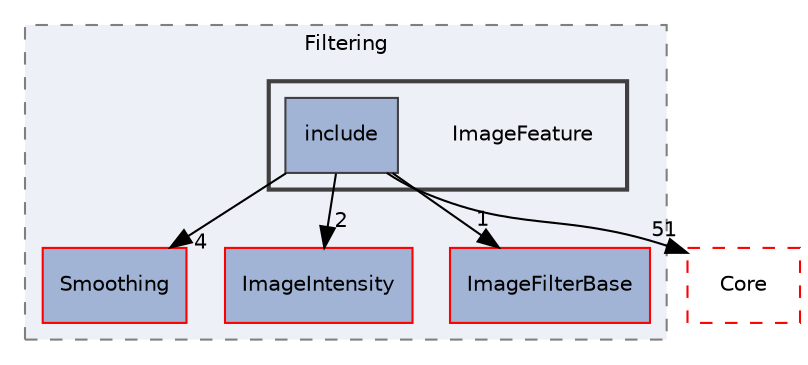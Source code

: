 digraph "ImageFeature"
{
 // LATEX_PDF_SIZE
  edge [fontname="Helvetica",fontsize="10",labelfontname="Helvetica",labelfontsize="10"];
  node [fontname="Helvetica",fontsize="10",shape=record];
  compound=true
  subgraph clusterdir_6724b11ef9ad676a0a0c31463bff1d93 {
    graph [ bgcolor="#edf0f7", pencolor="grey50", style="filled,dashed,", label="Filtering", fontname="Helvetica", fontsize="10", URL="dir_6724b11ef9ad676a0a0c31463bff1d93.html"]
  dir_8cc45063d67057a04691750c42379925 [shape=box, label="Smoothing", style="filled,", fillcolor="#a2b4d6", color="red", URL="dir_8cc45063d67057a04691750c42379925.html"];
  dir_e3c8cff493d6732ea793322465778d04 [shape=box, label="ImageIntensity", style="filled,", fillcolor="#a2b4d6", color="red", URL="dir_e3c8cff493d6732ea793322465778d04.html"];
  dir_a5e0762988512223861a3264c6133bea [shape=box, label="ImageFilterBase", style="filled,", fillcolor="#a2b4d6", color="red", URL="dir_a5e0762988512223861a3264c6133bea.html"];
  subgraph clusterdir_7862dc221a9b5097805ea5eb0b82e796 {
    graph [ bgcolor="#edf0f7", pencolor="grey25", style="filled,bold,", label="", fontname="Helvetica", fontsize="10", URL="dir_7862dc221a9b5097805ea5eb0b82e796.html"]
    dir_7862dc221a9b5097805ea5eb0b82e796 [shape=plaintext, label="ImageFeature"];
  dir_1cee26e274213f63637c23bf187346c3 [shape=box, label="include", style="filled,", fillcolor="#a2b4d6", color="grey25", URL="dir_1cee26e274213f63637c23bf187346c3.html"];
  }
  }
  dir_cac7f9cecb9aa42a0bd05452dddd8a21 [shape=box, label="Core", style="dashed,", fillcolor="#edf0f7", color="red", URL="dir_cac7f9cecb9aa42a0bd05452dddd8a21.html"];
  dir_1cee26e274213f63637c23bf187346c3->dir_8cc45063d67057a04691750c42379925 [headlabel="4", labeldistance=1.5 headhref="dir_000093_000226.html"];
  dir_1cee26e274213f63637c23bf187346c3->dir_a5e0762988512223861a3264c6133bea [headlabel="1", labeldistance=1.5 headhref="dir_000093_000050.html"];
  dir_1cee26e274213f63637c23bf187346c3->dir_cac7f9cecb9aa42a0bd05452dddd8a21 [headlabel="51", labeldistance=1.5 headhref="dir_000093_000014.html"];
  dir_1cee26e274213f63637c23bf187346c3->dir_e3c8cff493d6732ea793322465778d04 [headlabel="2", labeldistance=1.5 headhref="dir_000093_000056.html"];
}
